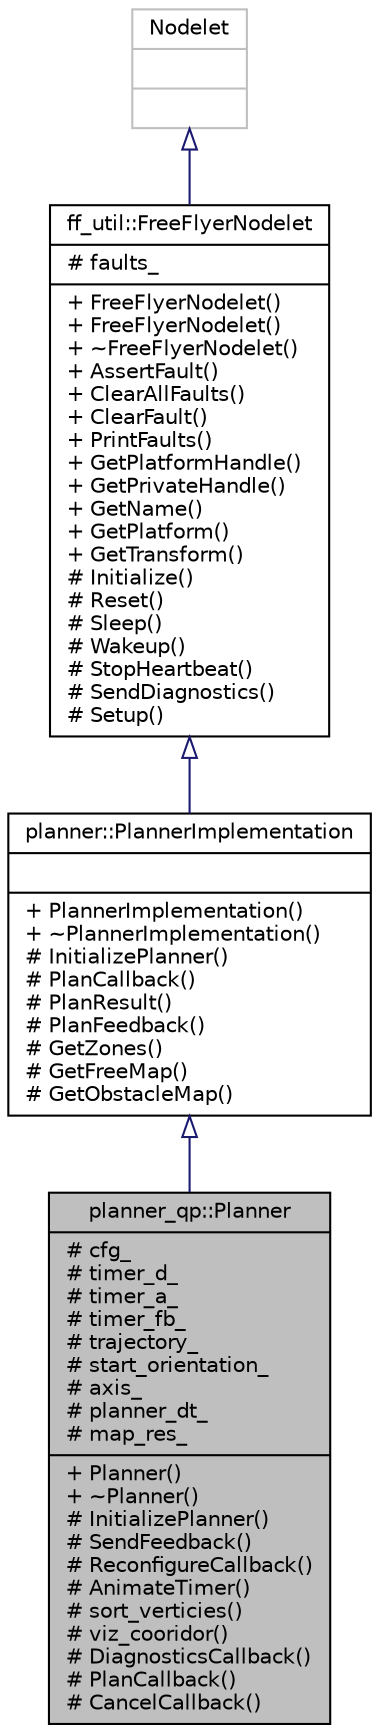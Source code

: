 digraph "planner_qp::Planner"
{
 // LATEX_PDF_SIZE
  edge [fontname="Helvetica",fontsize="10",labelfontname="Helvetica",labelfontsize="10"];
  node [fontname="Helvetica",fontsize="10",shape=record];
  Node1 [label="{planner_qp::Planner\n|# cfg_\l# timer_d_\l# timer_a_\l# timer_fb_\l# trajectory_\l# start_orientation_\l# axis_\l# planner_dt_\l# map_res_\l|+ Planner()\l+ ~Planner()\l# InitializePlanner()\l# SendFeedback()\l# ReconfigureCallback()\l# AnimateTimer()\l# sort_verticies()\l# viz_cooridor()\l# DiagnosticsCallback()\l# PlanCallback()\l# CancelCallback()\l}",height=0.2,width=0.4,color="black", fillcolor="grey75", style="filled", fontcolor="black",tooltip=" "];
  Node2 -> Node1 [dir="back",color="midnightblue",fontsize="10",style="solid",arrowtail="onormal",fontname="Helvetica"];
  Node2 [label="{planner::PlannerImplementation\n||+ PlannerImplementation()\l+ ~PlannerImplementation()\l# InitializePlanner()\l# PlanCallback()\l# PlanResult()\l# PlanFeedback()\l# GetZones()\l# GetFreeMap()\l# GetObstacleMap()\l}",height=0.2,width=0.4,color="black", fillcolor="white", style="filled",URL="$classplanner_1_1PlannerImplementation.html",tooltip=" "];
  Node3 -> Node2 [dir="back",color="midnightblue",fontsize="10",style="solid",arrowtail="onormal",fontname="Helvetica"];
  Node3 [label="{ff_util::FreeFlyerNodelet\n|# faults_\l|+ FreeFlyerNodelet()\l+ FreeFlyerNodelet()\l+ ~FreeFlyerNodelet()\l+ AssertFault()\l+ ClearAllFaults()\l+ ClearFault()\l+ PrintFaults()\l+ GetPlatformHandle()\l+ GetPrivateHandle()\l+ GetName()\l+ GetPlatform()\l+ GetTransform()\l# Initialize()\l# Reset()\l# Sleep()\l# Wakeup()\l# StopHeartbeat()\l# SendDiagnostics()\l# Setup()\l}",height=0.2,width=0.4,color="black", fillcolor="white", style="filled",URL="$classff__util_1_1FreeFlyerNodelet.html",tooltip=" "];
  Node4 -> Node3 [dir="back",color="midnightblue",fontsize="10",style="solid",arrowtail="onormal",fontname="Helvetica"];
  Node4 [label="{Nodelet\n||}",height=0.2,width=0.4,color="grey75", fillcolor="white", style="filled",tooltip=" "];
}
